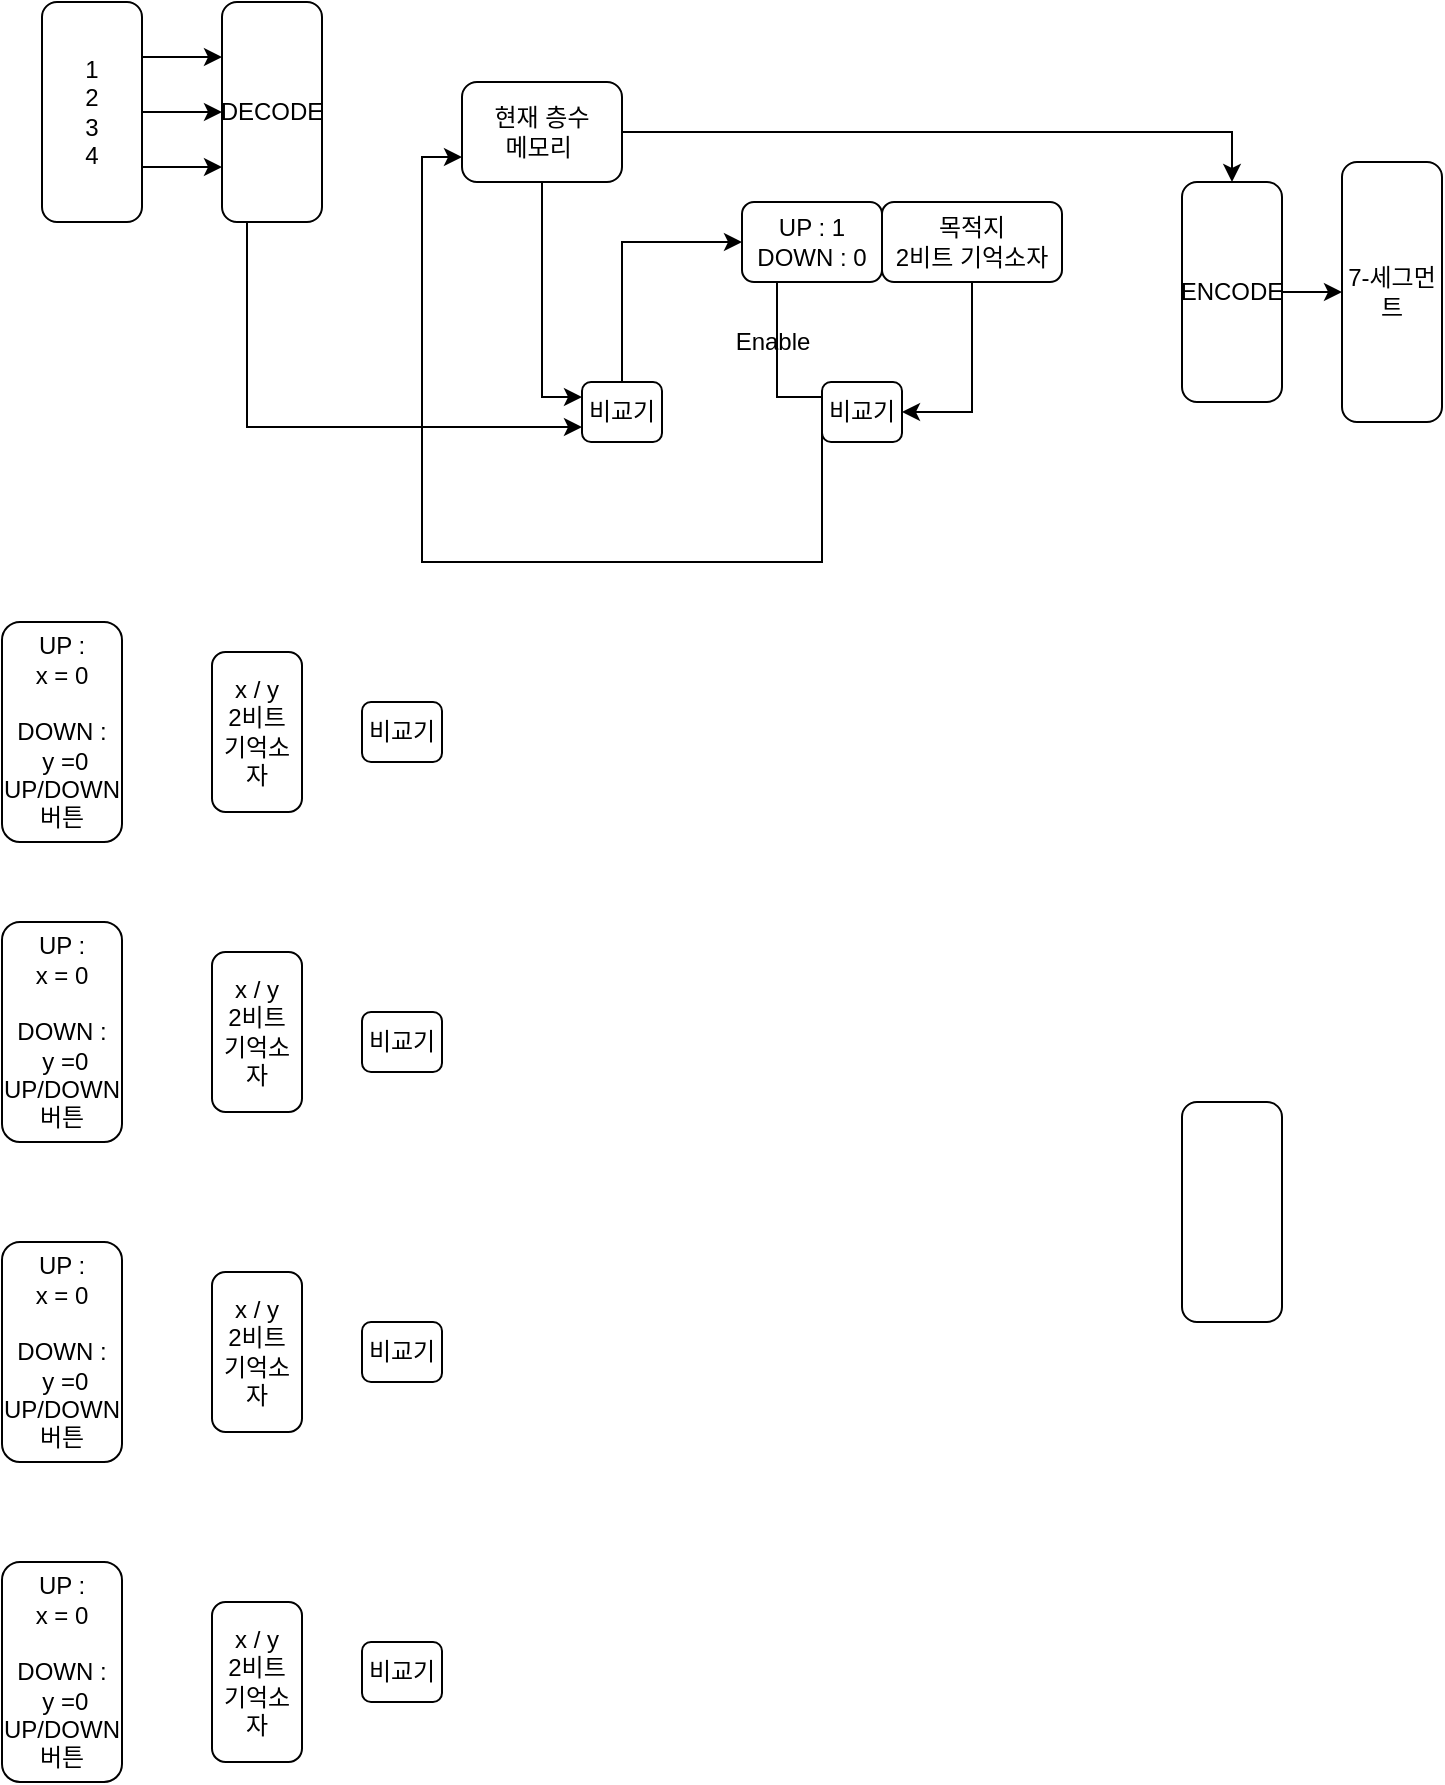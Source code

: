 <mxfile version="14.7.6" type="github">
  <diagram id="YQ_ZdgGAIjpaCAKV4kZj" name="Page-1">
    <mxGraphModel dx="1422" dy="762" grid="1" gridSize="10" guides="1" tooltips="1" connect="1" arrows="1" fold="1" page="1" pageScale="1" pageWidth="827" pageHeight="1169" math="0" shadow="0">
      <root>
        <mxCell id="0" />
        <mxCell id="1" parent="0" />
        <mxCell id="Z-3VilA6wW5ccLu5Isxi-10" style="edgeStyle=orthogonalEdgeStyle;rounded=0;orthogonalLoop=1;jettySize=auto;html=1;exitX=1;exitY=0.5;exitDx=0;exitDy=0;entryX=0.5;entryY=0;entryDx=0;entryDy=0;" edge="1" parent="1" source="VMUBRTDMVKvMAyg3YUCJ-1" target="Z-3VilA6wW5ccLu5Isxi-9">
          <mxGeometry relative="1" as="geometry">
            <mxPoint x="520" y="230" as="targetPoint" />
          </mxGeometry>
        </mxCell>
        <mxCell id="Z-3VilA6wW5ccLu5Isxi-16" style="edgeStyle=orthogonalEdgeStyle;rounded=0;orthogonalLoop=1;jettySize=auto;html=1;exitX=0.5;exitY=1;exitDx=0;exitDy=0;entryX=0;entryY=0.25;entryDx=0;entryDy=0;" edge="1" parent="1" source="VMUBRTDMVKvMAyg3YUCJ-1" target="VMUBRTDMVKvMAyg3YUCJ-2">
          <mxGeometry relative="1" as="geometry">
            <mxPoint x="350" y="250" as="targetPoint" />
          </mxGeometry>
        </mxCell>
        <mxCell id="VMUBRTDMVKvMAyg3YUCJ-1" value="현재 층수 &lt;br&gt;메모리&amp;nbsp;&lt;br&gt;" style="rounded=1;whiteSpace=wrap;html=1;" parent="1" vertex="1">
          <mxGeometry x="290" y="90" width="80" height="50" as="geometry" />
        </mxCell>
        <mxCell id="Z-3VilA6wW5ccLu5Isxi-18" style="edgeStyle=orthogonalEdgeStyle;rounded=0;orthogonalLoop=1;jettySize=auto;html=1;exitX=0.5;exitY=0;exitDx=0;exitDy=0;entryX=0;entryY=0.5;entryDx=0;entryDy=0;" edge="1" parent="1" source="VMUBRTDMVKvMAyg3YUCJ-2" target="Z-3VilA6wW5ccLu5Isxi-12">
          <mxGeometry relative="1" as="geometry">
            <mxPoint x="410" y="170" as="targetPoint" />
            <Array as="points">
              <mxPoint x="370" y="170" />
            </Array>
          </mxGeometry>
        </mxCell>
        <mxCell id="VMUBRTDMVKvMAyg3YUCJ-2" value="비교기" style="rounded=1;whiteSpace=wrap;html=1;" parent="1" vertex="1">
          <mxGeometry x="350" y="240" width="40" height="30" as="geometry" />
        </mxCell>
        <mxCell id="Z-3VilA6wW5ccLu5Isxi-2" style="edgeStyle=orthogonalEdgeStyle;rounded=0;orthogonalLoop=1;jettySize=auto;html=1;exitX=1;exitY=0.25;exitDx=0;exitDy=0;entryX=0;entryY=0.25;entryDx=0;entryDy=0;" edge="1" parent="1" source="VMUBRTDMVKvMAyg3YUCJ-4" target="Z-3VilA6wW5ccLu5Isxi-1">
          <mxGeometry relative="1" as="geometry" />
        </mxCell>
        <mxCell id="Z-3VilA6wW5ccLu5Isxi-3" style="edgeStyle=orthogonalEdgeStyle;rounded=0;orthogonalLoop=1;jettySize=auto;html=1;exitX=1;exitY=0.5;exitDx=0;exitDy=0;entryX=0;entryY=0.5;entryDx=0;entryDy=0;" edge="1" parent="1" source="VMUBRTDMVKvMAyg3YUCJ-4" target="Z-3VilA6wW5ccLu5Isxi-1">
          <mxGeometry relative="1" as="geometry" />
        </mxCell>
        <mxCell id="Z-3VilA6wW5ccLu5Isxi-4" style="edgeStyle=orthogonalEdgeStyle;rounded=0;orthogonalLoop=1;jettySize=auto;html=1;exitX=1;exitY=0.75;exitDx=0;exitDy=0;entryX=0;entryY=0.75;entryDx=0;entryDy=0;" edge="1" parent="1" source="VMUBRTDMVKvMAyg3YUCJ-4" target="Z-3VilA6wW5ccLu5Isxi-1">
          <mxGeometry relative="1" as="geometry" />
        </mxCell>
        <mxCell id="VMUBRTDMVKvMAyg3YUCJ-4" value="1&lt;br&gt;2&lt;br&gt;3&lt;br&gt;4" style="rounded=1;whiteSpace=wrap;html=1;" parent="1" vertex="1">
          <mxGeometry x="80" y="50" width="50" height="110" as="geometry" />
        </mxCell>
        <mxCell id="VMUBRTDMVKvMAyg3YUCJ-5" value="UP : &lt;br&gt;x = 0&lt;br&gt;&lt;br&gt;DOWN :&lt;br&gt;&amp;nbsp;y =0&lt;br&gt;UP/DOWN 버튼" style="rounded=1;whiteSpace=wrap;html=1;" parent="1" vertex="1">
          <mxGeometry x="60" y="360" width="60" height="110" as="geometry" />
        </mxCell>
        <mxCell id="VMUBRTDMVKvMAyg3YUCJ-8" value="" style="rounded=1;whiteSpace=wrap;html=1;" parent="1" vertex="1">
          <mxGeometry x="650" y="600" width="50" height="110" as="geometry" />
        </mxCell>
        <mxCell id="Z-3VilA6wW5ccLu5Isxi-17" style="edgeStyle=orthogonalEdgeStyle;rounded=0;orthogonalLoop=1;jettySize=auto;html=1;exitX=0.25;exitY=1;exitDx=0;exitDy=0;entryX=0;entryY=0.75;entryDx=0;entryDy=0;" edge="1" parent="1" source="Z-3VilA6wW5ccLu5Isxi-1" target="VMUBRTDMVKvMAyg3YUCJ-2">
          <mxGeometry relative="1" as="geometry" />
        </mxCell>
        <mxCell id="Z-3VilA6wW5ccLu5Isxi-1" value="DECODE" style="rounded=1;whiteSpace=wrap;html=1;" vertex="1" parent="1">
          <mxGeometry x="170" y="50" width="50" height="110" as="geometry" />
        </mxCell>
        <mxCell id="Z-3VilA6wW5ccLu5Isxi-6" value="7-세그먼트" style="rounded=1;whiteSpace=wrap;html=1;" vertex="1" parent="1">
          <mxGeometry x="730" y="130" width="50" height="130" as="geometry" />
        </mxCell>
        <mxCell id="Z-3VilA6wW5ccLu5Isxi-11" style="edgeStyle=orthogonalEdgeStyle;rounded=0;orthogonalLoop=1;jettySize=auto;html=1;exitX=1;exitY=0.5;exitDx=0;exitDy=0;entryX=0;entryY=0.5;entryDx=0;entryDy=0;" edge="1" parent="1" source="Z-3VilA6wW5ccLu5Isxi-9" target="Z-3VilA6wW5ccLu5Isxi-6">
          <mxGeometry relative="1" as="geometry" />
        </mxCell>
        <mxCell id="Z-3VilA6wW5ccLu5Isxi-9" value="ENCODE" style="rounded=1;whiteSpace=wrap;html=1;" vertex="1" parent="1">
          <mxGeometry x="650" y="140" width="50" height="110" as="geometry" />
        </mxCell>
        <mxCell id="Z-3VilA6wW5ccLu5Isxi-12" value="UP : 1&lt;br&gt;DOWN : 0" style="rounded=1;whiteSpace=wrap;html=1;" vertex="1" parent="1">
          <mxGeometry x="430" y="150" width="70" height="40" as="geometry" />
        </mxCell>
        <mxCell id="Z-3VilA6wW5ccLu5Isxi-36" style="edgeStyle=orthogonalEdgeStyle;rounded=0;orthogonalLoop=1;jettySize=auto;html=1;exitX=0.5;exitY=1;exitDx=0;exitDy=0;entryX=1;entryY=0.5;entryDx=0;entryDy=0;" edge="1" parent="1" source="Z-3VilA6wW5ccLu5Isxi-19" target="Z-3VilA6wW5ccLu5Isxi-37">
          <mxGeometry relative="1" as="geometry">
            <mxPoint x="545" y="280" as="targetPoint" />
          </mxGeometry>
        </mxCell>
        <mxCell id="Z-3VilA6wW5ccLu5Isxi-19" value="목적지&lt;br&gt;2비트 기억소자" style="rounded=1;whiteSpace=wrap;html=1;" vertex="1" parent="1">
          <mxGeometry x="500" y="150" width="90" height="40" as="geometry" />
        </mxCell>
        <mxCell id="Z-3VilA6wW5ccLu5Isxi-21" value="UP : &lt;br&gt;x = 0&lt;br&gt;&lt;br&gt;DOWN :&lt;br&gt;&amp;nbsp;y =0&lt;br&gt;UP/DOWN 버튼" style="rounded=1;whiteSpace=wrap;html=1;" vertex="1" parent="1">
          <mxGeometry x="60" y="510" width="60" height="110" as="geometry" />
        </mxCell>
        <mxCell id="Z-3VilA6wW5ccLu5Isxi-22" value="UP : &lt;br&gt;x = 0&lt;br&gt;&lt;br&gt;DOWN :&lt;br&gt;&amp;nbsp;y =0&lt;br&gt;UP/DOWN 버튼" style="rounded=1;whiteSpace=wrap;html=1;" vertex="1" parent="1">
          <mxGeometry x="60" y="670" width="60" height="110" as="geometry" />
        </mxCell>
        <mxCell id="Z-3VilA6wW5ccLu5Isxi-23" value="UP : &lt;br&gt;x = 0&lt;br&gt;&lt;br&gt;DOWN :&lt;br&gt;&amp;nbsp;y =0&lt;br&gt;UP/DOWN 버튼" style="rounded=1;whiteSpace=wrap;html=1;" vertex="1" parent="1">
          <mxGeometry x="60" y="830" width="60" height="110" as="geometry" />
        </mxCell>
        <mxCell id="Z-3VilA6wW5ccLu5Isxi-26" value="x / y &lt;br&gt;2비트 기억소자" style="rounded=1;whiteSpace=wrap;html=1;" vertex="1" parent="1">
          <mxGeometry x="165" y="375" width="45" height="80" as="geometry" />
        </mxCell>
        <mxCell id="Z-3VilA6wW5ccLu5Isxi-27" value="x / y &lt;br&gt;2비트 기억소자" style="rounded=1;whiteSpace=wrap;html=1;" vertex="1" parent="1">
          <mxGeometry x="165" y="525" width="45" height="80" as="geometry" />
        </mxCell>
        <mxCell id="Z-3VilA6wW5ccLu5Isxi-28" value="x / y &lt;br&gt;2비트 기억소자" style="rounded=1;whiteSpace=wrap;html=1;" vertex="1" parent="1">
          <mxGeometry x="165" y="685" width="45" height="80" as="geometry" />
        </mxCell>
        <mxCell id="Z-3VilA6wW5ccLu5Isxi-29" value="x / y &lt;br&gt;2비트 기억소자" style="rounded=1;whiteSpace=wrap;html=1;" vertex="1" parent="1">
          <mxGeometry x="165" y="850" width="45" height="80" as="geometry" />
        </mxCell>
        <mxCell id="Z-3VilA6wW5ccLu5Isxi-30" value="비교기" style="rounded=1;whiteSpace=wrap;html=1;" vertex="1" parent="1">
          <mxGeometry x="240" y="400" width="40" height="30" as="geometry" />
        </mxCell>
        <mxCell id="Z-3VilA6wW5ccLu5Isxi-31" value="비교기" style="rounded=1;whiteSpace=wrap;html=1;" vertex="1" parent="1">
          <mxGeometry x="240" y="555" width="40" height="30" as="geometry" />
        </mxCell>
        <mxCell id="Z-3VilA6wW5ccLu5Isxi-32" value="비교기" style="rounded=1;whiteSpace=wrap;html=1;" vertex="1" parent="1">
          <mxGeometry x="240" y="710" width="40" height="30" as="geometry" />
        </mxCell>
        <mxCell id="Z-3VilA6wW5ccLu5Isxi-33" value="비교기" style="rounded=1;whiteSpace=wrap;html=1;" vertex="1" parent="1">
          <mxGeometry x="240" y="870" width="40" height="30" as="geometry" />
        </mxCell>
        <mxCell id="Z-3VilA6wW5ccLu5Isxi-44" style="edgeStyle=orthogonalEdgeStyle;rounded=0;orthogonalLoop=1;jettySize=auto;html=1;exitX=0;exitY=0.5;exitDx=0;exitDy=0;entryX=0;entryY=0.75;entryDx=0;entryDy=0;" edge="1" parent="1" source="Z-3VilA6wW5ccLu5Isxi-37" target="VMUBRTDMVKvMAyg3YUCJ-1">
          <mxGeometry relative="1" as="geometry">
            <mxPoint x="450" y="320" as="targetPoint" />
            <Array as="points">
              <mxPoint x="470" y="330" />
              <mxPoint x="270" y="330" />
              <mxPoint x="270" y="128" />
            </Array>
          </mxGeometry>
        </mxCell>
        <mxCell id="Z-3VilA6wW5ccLu5Isxi-37" value="비교기" style="rounded=1;whiteSpace=wrap;html=1;" vertex="1" parent="1">
          <mxGeometry x="470" y="240" width="40" height="30" as="geometry" />
        </mxCell>
        <mxCell id="Z-3VilA6wW5ccLu5Isxi-40" value="" style="edgeStyle=orthogonalEdgeStyle;rounded=0;orthogonalLoop=1;jettySize=auto;html=1;exitX=0;exitY=0.25;exitDx=0;exitDy=0;endArrow=none;entryX=0.25;entryY=1;entryDx=0;entryDy=0;" edge="1" parent="1" source="Z-3VilA6wW5ccLu5Isxi-37" target="Z-3VilA6wW5ccLu5Isxi-12">
          <mxGeometry relative="1" as="geometry">
            <mxPoint x="470" y="247.5" as="sourcePoint" />
            <mxPoint x="445" y="230" as="targetPoint" />
          </mxGeometry>
        </mxCell>
        <mxCell id="Z-3VilA6wW5ccLu5Isxi-41" value="Enable" style="text;html=1;resizable=0;autosize=1;align=center;verticalAlign=middle;points=[];fillColor=none;strokeColor=none;rounded=0;" vertex="1" parent="1">
          <mxGeometry x="420" y="210" width="50" height="20" as="geometry" />
        </mxCell>
      </root>
    </mxGraphModel>
  </diagram>
</mxfile>
